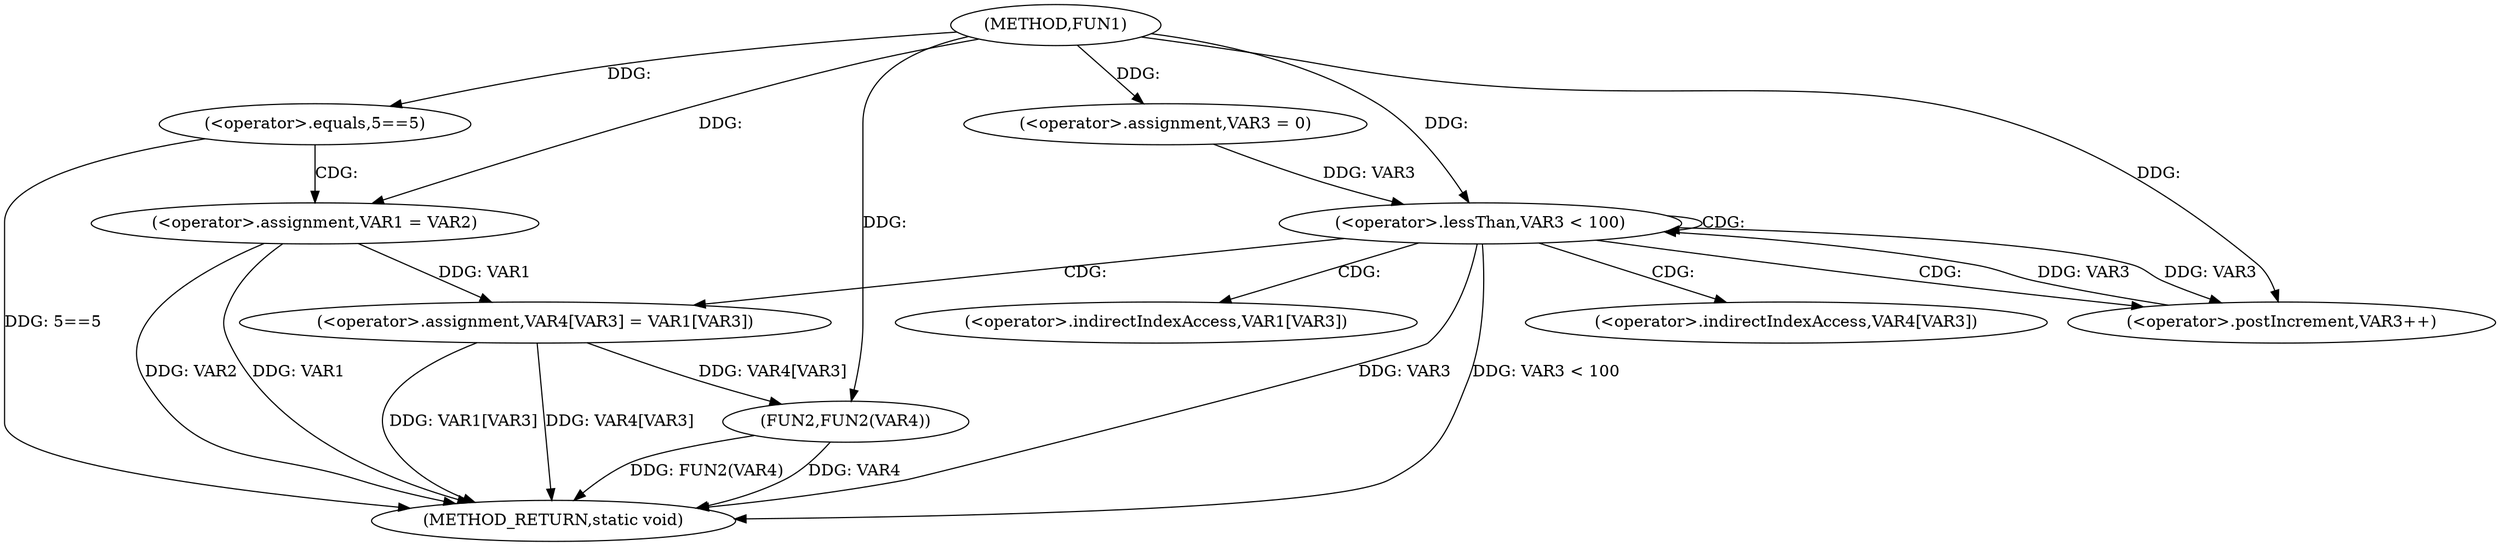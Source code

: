 digraph FUN1 {  
"1000100" [label = "(METHOD,FUN1)" ]
"1000134" [label = "(METHOD_RETURN,static void)" ]
"1000105" [label = "(<operator>.equals,5==5)" ]
"1000109" [label = "(<operator>.assignment,VAR1 = VAR2)" ]
"1000116" [label = "(<operator>.assignment,VAR3 = 0)" ]
"1000119" [label = "(<operator>.lessThan,VAR3 < 100)" ]
"1000122" [label = "(<operator>.postIncrement,VAR3++)" ]
"1000125" [label = "(<operator>.assignment,VAR4[VAR3] = VAR1[VAR3])" ]
"1000132" [label = "(FUN2,FUN2(VAR4))" ]
"1000126" [label = "(<operator>.indirectIndexAccess,VAR4[VAR3])" ]
"1000129" [label = "(<operator>.indirectIndexAccess,VAR1[VAR3])" ]
  "1000125" -> "1000134"  [ label = "DDG: VAR4[VAR3]"] 
  "1000105" -> "1000134"  [ label = "DDG: 5==5"] 
  "1000132" -> "1000134"  [ label = "DDG: FUN2(VAR4)"] 
  "1000125" -> "1000134"  [ label = "DDG: VAR1[VAR3]"] 
  "1000132" -> "1000134"  [ label = "DDG: VAR4"] 
  "1000119" -> "1000134"  [ label = "DDG: VAR3 < 100"] 
  "1000109" -> "1000134"  [ label = "DDG: VAR1"] 
  "1000119" -> "1000134"  [ label = "DDG: VAR3"] 
  "1000109" -> "1000134"  [ label = "DDG: VAR2"] 
  "1000100" -> "1000105"  [ label = "DDG: "] 
  "1000100" -> "1000109"  [ label = "DDG: "] 
  "1000100" -> "1000116"  [ label = "DDG: "] 
  "1000116" -> "1000119"  [ label = "DDG: VAR3"] 
  "1000122" -> "1000119"  [ label = "DDG: VAR3"] 
  "1000100" -> "1000119"  [ label = "DDG: "] 
  "1000119" -> "1000122"  [ label = "DDG: VAR3"] 
  "1000100" -> "1000122"  [ label = "DDG: "] 
  "1000109" -> "1000125"  [ label = "DDG: VAR1"] 
  "1000125" -> "1000132"  [ label = "DDG: VAR4[VAR3]"] 
  "1000100" -> "1000132"  [ label = "DDG: "] 
  "1000105" -> "1000109"  [ label = "CDG: "] 
  "1000119" -> "1000129"  [ label = "CDG: "] 
  "1000119" -> "1000125"  [ label = "CDG: "] 
  "1000119" -> "1000119"  [ label = "CDG: "] 
  "1000119" -> "1000122"  [ label = "CDG: "] 
  "1000119" -> "1000126"  [ label = "CDG: "] 
}

